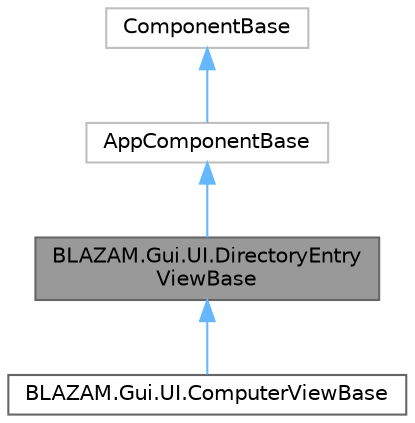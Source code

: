 digraph "BLAZAM.Gui.UI.DirectoryEntryViewBase"
{
 // LATEX_PDF_SIZE
  bgcolor="transparent";
  edge [fontname=Helvetica,fontsize=10,labelfontname=Helvetica,labelfontsize=10];
  node [fontname=Helvetica,fontsize=10,shape=box,height=0.2,width=0.4];
  Node1 [id="Node000001",label="BLAZAM.Gui.UI.DirectoryEntry\lViewBase",height=0.2,width=0.4,color="gray40", fillcolor="grey60", style="filled", fontcolor="black",tooltip="Provides a generic IDirectoryEntryAdapter parameter and the modals used on view pages."];
  Node2 -> Node1 [id="edge4_Node000001_Node000002",dir="back",color="steelblue1",style="solid",tooltip=" "];
  Node2 [id="Node000002",label="AppComponentBase",height=0.2,width=0.4,color="grey75", fillcolor="white", style="filled",URL="$class_b_l_a_z_a_m_1_1_gui_1_1_u_i_1_1_app_component_base.html",tooltip=" "];
  Node3 -> Node2 [id="edge5_Node000002_Node000003",dir="back",color="steelblue1",style="solid",tooltip=" "];
  Node3 [id="Node000003",label="ComponentBase",height=0.2,width=0.4,color="grey75", fillcolor="white", style="filled",tooltip=" "];
  Node1 -> Node4 [id="edge6_Node000001_Node000004",dir="back",color="steelblue1",style="solid",tooltip=" "];
  Node4 [id="Node000004",label="BLAZAM.Gui.UI.ComputerViewBase",height=0.2,width=0.4,color="gray40", fillcolor="white", style="filled",URL="$class_b_l_a_z_a_m_1_1_gui_1_1_u_i_1_1_computer_view_base.html",tooltip="Provides an IADComputer parameter along with everything included in DirectoryEntryViewBase"];
}

